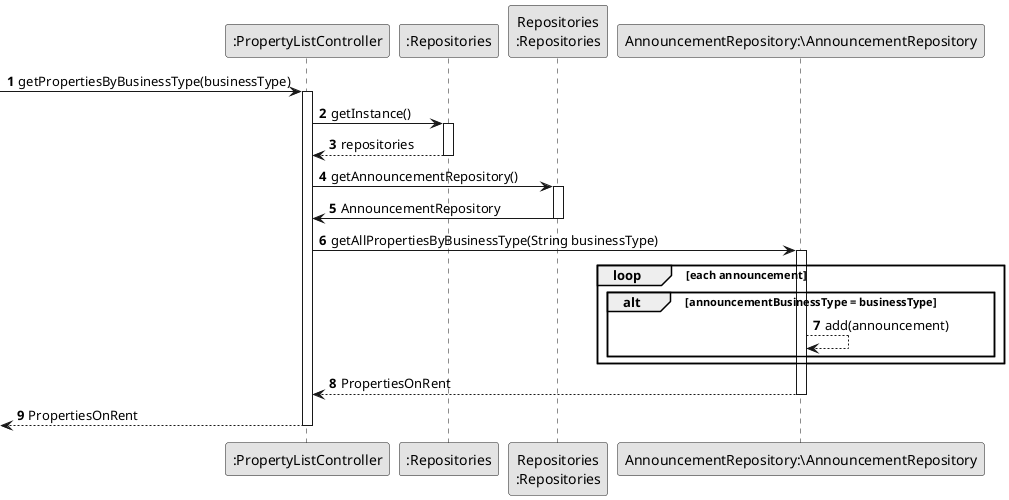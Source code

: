 @startuml
'https://plantuml.com/sequence-diagram

skinparam monochrome true
skinparam packageStyle rectangle
skinparam shadowing false

autonumber 1
participant ":PropertyListController" as CTRL
participant ":Repositories" as RepositorySingleton
participant "Repositories\n:Repositories" as PLAT
participant "AnnouncementRepository:\AnnouncementRepository" as AR


  -> CTRL : getPropertiesByBusinessType(businessType)

            activate CTRL

            CTRL -> RepositorySingleton : getInstance()
             activate RepositorySingleton

                 RepositorySingleton --> CTRL: repositories
             deactivate RepositorySingleton

             CTRL -> PLAT : getAnnouncementRepository()
             activate PLAT

                 PLAT -> CTRL : AnnouncementRepository
             deactivate PLAT


            CTRL -> AR : getAllPropertiesByBusinessType(String businessType)

            activate AR

            loop each announcement
            alt announcementBusinessType = businessType
            AR --> AR : add(announcement)
            end
            end loop

            AR --> CTRL : PropertiesOnRent
            deactivate AR


            <-- CTRL : PropertiesOnRent
            deactivate CTRL
@enduml